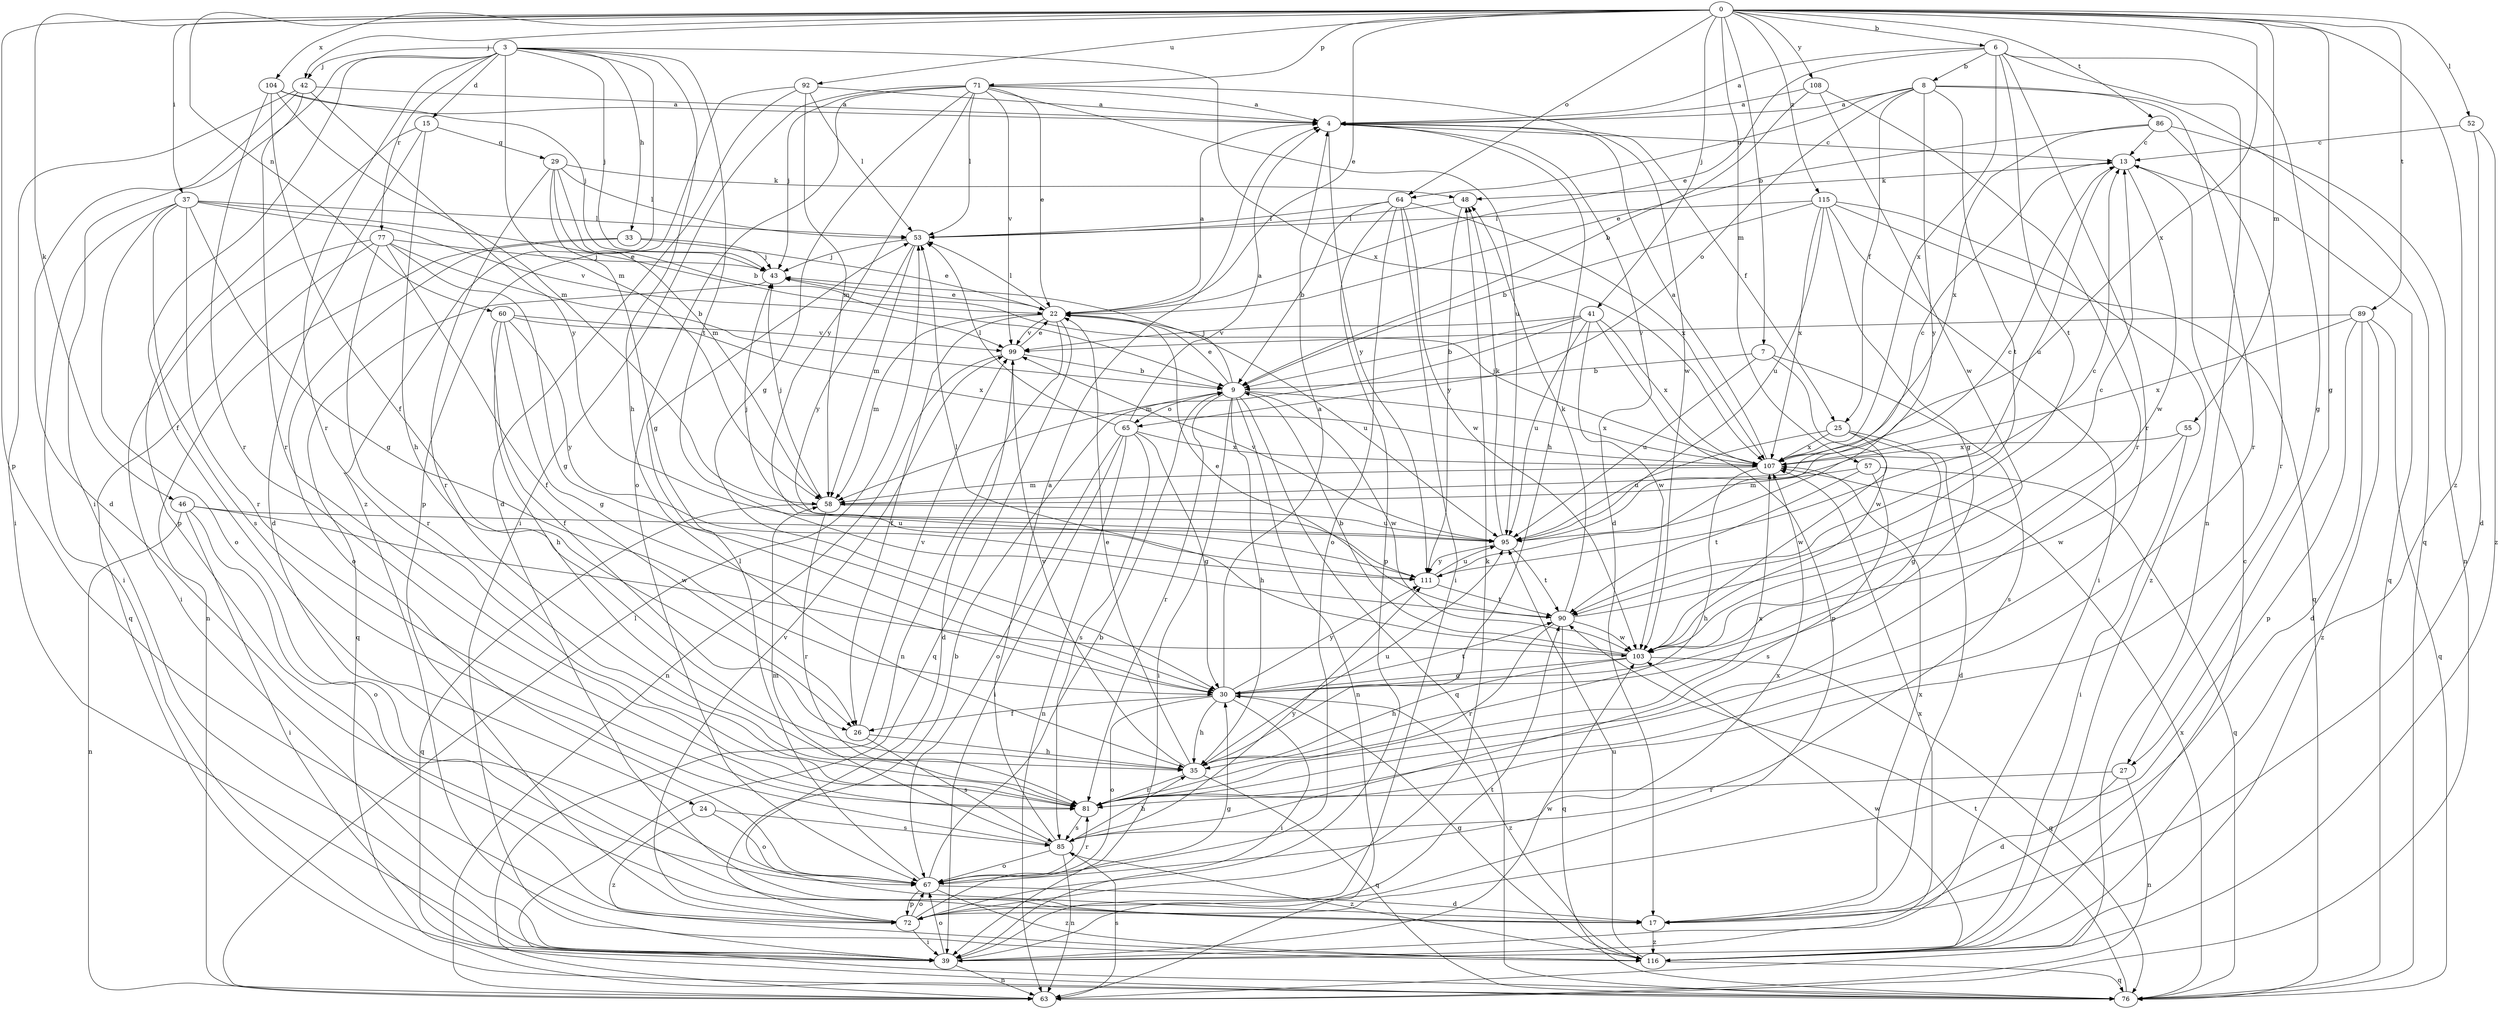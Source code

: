 strict digraph  {
0;
3;
4;
6;
7;
8;
9;
13;
15;
17;
22;
24;
25;
26;
27;
29;
30;
33;
35;
37;
39;
41;
42;
43;
46;
48;
52;
53;
55;
57;
58;
60;
63;
64;
65;
67;
71;
72;
76;
77;
81;
85;
86;
89;
90;
92;
95;
99;
103;
104;
107;
108;
111;
115;
116;
0 -> 6  [label=b];
0 -> 7  [label=b];
0 -> 22  [label=e];
0 -> 27  [label=g];
0 -> 37  [label=i];
0 -> 41  [label=j];
0 -> 42  [label=j];
0 -> 46  [label=k];
0 -> 52  [label=l];
0 -> 55  [label=m];
0 -> 57  [label=m];
0 -> 60  [label=n];
0 -> 64  [label=o];
0 -> 71  [label=p];
0 -> 72  [label=p];
0 -> 86  [label=t];
0 -> 89  [label=t];
0 -> 92  [label=u];
0 -> 104  [label=x];
0 -> 107  [label=x];
0 -> 108  [label=y];
0 -> 115  [label=z];
0 -> 116  [label=z];
3 -> 15  [label=d];
3 -> 24  [label=f];
3 -> 33  [label=h];
3 -> 35  [label=h];
3 -> 39  [label=i];
3 -> 42  [label=j];
3 -> 43  [label=j];
3 -> 58  [label=m];
3 -> 77  [label=r];
3 -> 81  [label=r];
3 -> 90  [label=t];
3 -> 107  [label=x];
3 -> 116  [label=z];
4 -> 13  [label=c];
4 -> 17  [label=d];
4 -> 25  [label=f];
4 -> 35  [label=h];
4 -> 111  [label=y];
6 -> 4  [label=a];
6 -> 8  [label=b];
6 -> 22  [label=e];
6 -> 27  [label=g];
6 -> 63  [label=n];
6 -> 81  [label=r];
6 -> 90  [label=t];
6 -> 107  [label=x];
7 -> 9  [label=b];
7 -> 85  [label=s];
7 -> 95  [label=u];
7 -> 103  [label=w];
8 -> 4  [label=a];
8 -> 25  [label=f];
8 -> 64  [label=o];
8 -> 65  [label=o];
8 -> 76  [label=q];
8 -> 81  [label=r];
8 -> 90  [label=t];
8 -> 111  [label=y];
9 -> 22  [label=e];
9 -> 35  [label=h];
9 -> 39  [label=i];
9 -> 43  [label=j];
9 -> 63  [label=n];
9 -> 65  [label=o];
9 -> 76  [label=q];
9 -> 81  [label=r];
9 -> 103  [label=w];
9 -> 107  [label=x];
13 -> 48  [label=k];
13 -> 76  [label=q];
13 -> 95  [label=u];
13 -> 103  [label=w];
15 -> 17  [label=d];
15 -> 29  [label=g];
15 -> 35  [label=h];
15 -> 72  [label=p];
17 -> 107  [label=x];
17 -> 116  [label=z];
22 -> 4  [label=a];
22 -> 26  [label=f];
22 -> 53  [label=l];
22 -> 58  [label=m];
22 -> 63  [label=n];
22 -> 76  [label=q];
22 -> 95  [label=u];
22 -> 99  [label=v];
24 -> 67  [label=o];
24 -> 85  [label=s];
24 -> 116  [label=z];
25 -> 17  [label=d];
25 -> 30  [label=g];
25 -> 95  [label=u];
25 -> 103  [label=w];
25 -> 107  [label=x];
26 -> 35  [label=h];
26 -> 85  [label=s];
26 -> 99  [label=v];
27 -> 17  [label=d];
27 -> 63  [label=n];
27 -> 81  [label=r];
29 -> 9  [label=b];
29 -> 30  [label=g];
29 -> 48  [label=k];
29 -> 53  [label=l];
29 -> 58  [label=m];
29 -> 81  [label=r];
30 -> 4  [label=a];
30 -> 26  [label=f];
30 -> 35  [label=h];
30 -> 39  [label=i];
30 -> 67  [label=o];
30 -> 90  [label=t];
30 -> 111  [label=y];
30 -> 116  [label=z];
33 -> 22  [label=e];
33 -> 43  [label=j];
33 -> 63  [label=n];
33 -> 67  [label=o];
35 -> 22  [label=e];
35 -> 76  [label=q];
35 -> 81  [label=r];
35 -> 95  [label=u];
35 -> 99  [label=v];
35 -> 107  [label=x];
37 -> 22  [label=e];
37 -> 30  [label=g];
37 -> 39  [label=i];
37 -> 53  [label=l];
37 -> 67  [label=o];
37 -> 81  [label=r];
37 -> 85  [label=s];
37 -> 99  [label=v];
39 -> 63  [label=n];
39 -> 67  [label=o];
39 -> 90  [label=t];
39 -> 103  [label=w];
39 -> 107  [label=x];
41 -> 9  [label=b];
41 -> 58  [label=m];
41 -> 72  [label=p];
41 -> 95  [label=u];
41 -> 99  [label=v];
41 -> 103  [label=w];
41 -> 107  [label=x];
42 -> 4  [label=a];
42 -> 17  [label=d];
42 -> 39  [label=i];
42 -> 81  [label=r];
42 -> 111  [label=y];
43 -> 22  [label=e];
43 -> 76  [label=q];
46 -> 39  [label=i];
46 -> 63  [label=n];
46 -> 67  [label=o];
46 -> 95  [label=u];
46 -> 103  [label=w];
48 -> 53  [label=l];
48 -> 111  [label=y];
52 -> 13  [label=c];
52 -> 17  [label=d];
52 -> 116  [label=z];
53 -> 43  [label=j];
53 -> 58  [label=m];
53 -> 111  [label=y];
55 -> 39  [label=i];
55 -> 103  [label=w];
55 -> 107  [label=x];
57 -> 58  [label=m];
57 -> 76  [label=q];
57 -> 85  [label=s];
57 -> 90  [label=t];
58 -> 13  [label=c];
58 -> 43  [label=j];
58 -> 76  [label=q];
58 -> 81  [label=r];
58 -> 95  [label=u];
60 -> 26  [label=f];
60 -> 30  [label=g];
60 -> 35  [label=h];
60 -> 99  [label=v];
60 -> 107  [label=x];
60 -> 111  [label=y];
63 -> 53  [label=l];
63 -> 85  [label=s];
64 -> 9  [label=b];
64 -> 39  [label=i];
64 -> 53  [label=l];
64 -> 67  [label=o];
64 -> 72  [label=p];
64 -> 103  [label=w];
64 -> 107  [label=x];
65 -> 4  [label=a];
65 -> 30  [label=g];
65 -> 39  [label=i];
65 -> 53  [label=l];
65 -> 63  [label=n];
65 -> 67  [label=o];
65 -> 85  [label=s];
65 -> 107  [label=x];
67 -> 9  [label=b];
67 -> 17  [label=d];
67 -> 53  [label=l];
67 -> 72  [label=p];
67 -> 81  [label=r];
67 -> 107  [label=x];
67 -> 116  [label=z];
71 -> 4  [label=a];
71 -> 22  [label=e];
71 -> 30  [label=g];
71 -> 39  [label=i];
71 -> 43  [label=j];
71 -> 53  [label=l];
71 -> 67  [label=o];
71 -> 95  [label=u];
71 -> 99  [label=v];
71 -> 103  [label=w];
71 -> 111  [label=y];
72 -> 9  [label=b];
72 -> 30  [label=g];
72 -> 39  [label=i];
72 -> 48  [label=k];
72 -> 67  [label=o];
72 -> 99  [label=v];
76 -> 90  [label=t];
76 -> 107  [label=x];
77 -> 9  [label=b];
77 -> 26  [label=f];
77 -> 30  [label=g];
77 -> 39  [label=i];
77 -> 43  [label=j];
77 -> 76  [label=q];
77 -> 81  [label=r];
81 -> 85  [label=s];
85 -> 4  [label=a];
85 -> 35  [label=h];
85 -> 58  [label=m];
85 -> 63  [label=n];
85 -> 67  [label=o];
85 -> 111  [label=y];
85 -> 116  [label=z];
86 -> 13  [label=c];
86 -> 22  [label=e];
86 -> 63  [label=n];
86 -> 81  [label=r];
86 -> 107  [label=x];
89 -> 17  [label=d];
89 -> 72  [label=p];
89 -> 76  [label=q];
89 -> 99  [label=v];
89 -> 107  [label=x];
89 -> 116  [label=z];
90 -> 13  [label=c];
90 -> 22  [label=e];
90 -> 48  [label=k];
90 -> 76  [label=q];
90 -> 81  [label=r];
90 -> 103  [label=w];
92 -> 4  [label=a];
92 -> 17  [label=d];
92 -> 53  [label=l];
92 -> 58  [label=m];
92 -> 72  [label=p];
95 -> 13  [label=c];
95 -> 43  [label=j];
95 -> 48  [label=k];
95 -> 90  [label=t];
95 -> 99  [label=v];
95 -> 111  [label=y];
99 -> 9  [label=b];
99 -> 17  [label=d];
99 -> 22  [label=e];
99 -> 63  [label=n];
103 -> 9  [label=b];
103 -> 30  [label=g];
103 -> 35  [label=h];
103 -> 53  [label=l];
103 -> 76  [label=q];
104 -> 4  [label=a];
104 -> 26  [label=f];
104 -> 43  [label=j];
104 -> 58  [label=m];
104 -> 81  [label=r];
107 -> 4  [label=a];
107 -> 35  [label=h];
107 -> 43  [label=j];
107 -> 58  [label=m];
108 -> 4  [label=a];
108 -> 9  [label=b];
108 -> 81  [label=r];
108 -> 103  [label=w];
111 -> 13  [label=c];
111 -> 90  [label=t];
111 -> 95  [label=u];
115 -> 9  [label=b];
115 -> 30  [label=g];
115 -> 39  [label=i];
115 -> 53  [label=l];
115 -> 76  [label=q];
115 -> 95  [label=u];
115 -> 107  [label=x];
115 -> 116  [label=z];
116 -> 13  [label=c];
116 -> 30  [label=g];
116 -> 76  [label=q];
116 -> 95  [label=u];
116 -> 103  [label=w];
}
